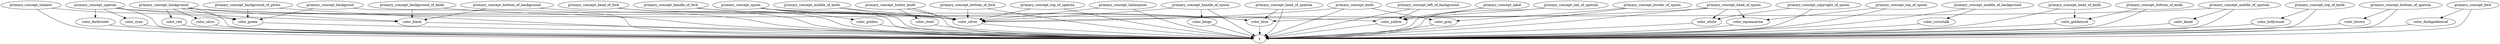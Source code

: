 strict digraph  {
primary_concept_spatula;
y;
color_darkviolet;
primary_concept_shadow;
color_green;
primary_concept_background;
color_silver;
primary_concept_head_of_fork;
primary_concept_handle_of_fork;
primary_concept_spoon;
color_golden;
primary_concept_left_of_background;
color_yellow;
color_black;
primary_concept_label;
primary_concept_middle_of_background;
color_cornstalk;
primary_concept_head_of_spatula;
color_blue;
primary_concept_tail_of_spatula;
primary_concept_head_of_knife;
color_goldenrod;
primary_concept_bottom_of_knife;
primary_concept_background_of_knife;
primary_concept_butter_knife;
color_red;
primary_concept_knife;
primary_concept_head_of_spoon;
color_white;
primary_concept_copyright_of_spoon;
primary_concept_middle_of_spatula;
primary_concept_top_of_knife;
color_bollywood;
primary_concept_middle_of_knife;
primary_concept_border_of_spoon;
color_grey;
color_olive;
primary_concept_bottom_of_background;
color_khaki;
color_aquamarine;
color_cyan;
primary_concept_top_of_spoon;
primary_concept_background_of_photo;
primary_concept_handle_of_spoon;
primary_concept_bottom_of_fork;
color_steel;
color_beige;
primary_concept_bottom_of_spatula;
color_brown;
primary_concept_top_of_spatula;
primary_concept_backgroud;
primary_concept_tablespoon;
primary_concept_fork;
color_darkgoldenrod;
primary_concept_spatula -> y;
primary_concept_spatula -> color_darkviolet;
primary_concept_spatula -> color_silver;
primary_concept_spatula -> color_black;
primary_concept_spatula -> color_cyan;
color_darkviolet -> y;
primary_concept_shadow -> y;
primary_concept_shadow -> color_green;
color_green -> y;
primary_concept_background -> y;
primary_concept_background -> color_green;
primary_concept_background -> color_yellow;
primary_concept_background -> color_red;
primary_concept_background -> color_blue;
primary_concept_background -> color_black;
primary_concept_background -> color_olive;
color_silver -> y;
primary_concept_head_of_fork -> y;
primary_concept_head_of_fork -> color_silver;
primary_concept_handle_of_fork -> y;
primary_concept_handle_of_fork -> color_silver;
primary_concept_spoon -> y;
primary_concept_spoon -> color_golden;
primary_concept_spoon -> color_silver;
primary_concept_spoon -> color_blue;
color_golden -> y;
primary_concept_left_of_background -> y;
primary_concept_left_of_background -> color_yellow;
color_yellow -> y;
color_black -> y;
primary_concept_label -> y;
primary_concept_label -> color_yellow;
primary_concept_middle_of_background -> y;
primary_concept_middle_of_background -> color_cornstalk;
color_cornstalk -> y;
primary_concept_head_of_spatula -> y;
primary_concept_head_of_spatula -> color_blue;
color_blue -> y;
primary_concept_tail_of_spatula -> y;
primary_concept_tail_of_spatula -> color_yellow;
primary_concept_head_of_knife -> y;
primary_concept_head_of_knife -> color_goldenrod;
color_goldenrod -> y;
primary_concept_bottom_of_knife -> y;
primary_concept_bottom_of_knife -> color_goldenrod;
primary_concept_background_of_knife -> y;
primary_concept_background_of_knife -> color_black;
primary_concept_butter_knife -> y;
primary_concept_butter_knife -> color_silver;
primary_concept_butter_knife -> color_steel;
color_red -> y;
primary_concept_knife -> y;
primary_concept_knife -> color_silver;
primary_concept_knife -> color_grey;
primary_concept_head_of_spoon -> y;
primary_concept_head_of_spoon -> color_white;
primary_concept_head_of_spoon -> color_aquamarine;
primary_concept_head_of_spoon -> color_silver;
color_white -> y;
primary_concept_copyright_of_spoon -> y;
primary_concept_copyright_of_spoon -> color_white;
primary_concept_middle_of_spatula -> y;
primary_concept_middle_of_spatula -> color_blue;
primary_concept_middle_of_spatula -> color_khaki;
primary_concept_top_of_knife -> y;
primary_concept_top_of_knife -> color_bollywood;
color_bollywood -> y;
primary_concept_middle_of_knife -> y;
primary_concept_middle_of_knife -> color_silver;
primary_concept_border_of_spoon -> y;
primary_concept_border_of_spoon -> color_grey;
color_grey -> y;
color_olive -> y;
primary_concept_bottom_of_background -> y;
primary_concept_bottom_of_background -> color_black;
color_khaki -> y;
color_aquamarine -> y;
color_cyan -> y;
primary_concept_top_of_spoon -> y;
primary_concept_top_of_spoon -> color_aquamarine;
primary_concept_background_of_photo -> y;
primary_concept_background_of_photo -> color_green;
primary_concept_handle_of_spoon -> y;
primary_concept_handle_of_spoon -> color_silver;
primary_concept_handle_of_spoon -> color_beige;
primary_concept_bottom_of_fork -> y;
primary_concept_bottom_of_fork -> color_silver;
color_steel -> y;
color_beige -> y;
primary_concept_bottom_of_spatula -> y;
primary_concept_bottom_of_spatula -> color_brown;
color_brown -> y;
primary_concept_top_of_spatula -> y;
primary_concept_top_of_spatula -> color_silver;
primary_concept_backgroud -> y;
primary_concept_backgroud -> color_green;
primary_concept_tablespoon -> y;
primary_concept_tablespoon -> color_silver;
primary_concept_fork -> y;
primary_concept_fork -> color_darkgoldenrod;
color_darkgoldenrod -> y;
}
